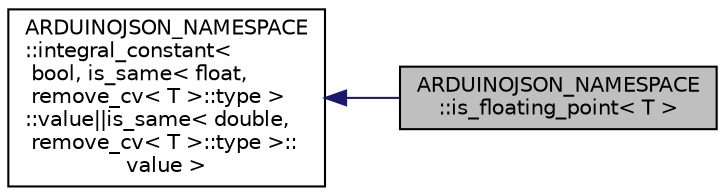 digraph "ARDUINOJSON_NAMESPACE::is_floating_point&lt; T &gt;"
{
 // LATEX_PDF_SIZE
  edge [fontname="Helvetica",fontsize="10",labelfontname="Helvetica",labelfontsize="10"];
  node [fontname="Helvetica",fontsize="10",shape=record];
  rankdir="LR";
  Node1 [label="ARDUINOJSON_NAMESPACE\l::is_floating_point\< T \>",height=0.2,width=0.4,color="black", fillcolor="grey75", style="filled", fontcolor="black",tooltip=" "];
  Node2 -> Node1 [dir="back",color="midnightblue",fontsize="10",style="solid",fontname="Helvetica"];
  Node2 [label="ARDUINOJSON_NAMESPACE\l::integral_constant\<\l bool, is_same\< float,\l remove_cv\< T \>::type \>\l::value\|\|is_same\< double,\l remove_cv\< T \>::type \>::\lvalue \>",height=0.2,width=0.4,color="black", fillcolor="white", style="filled",URL="$structARDUINOJSON__NAMESPACE_1_1integral__constant.html",tooltip=" "];
}
